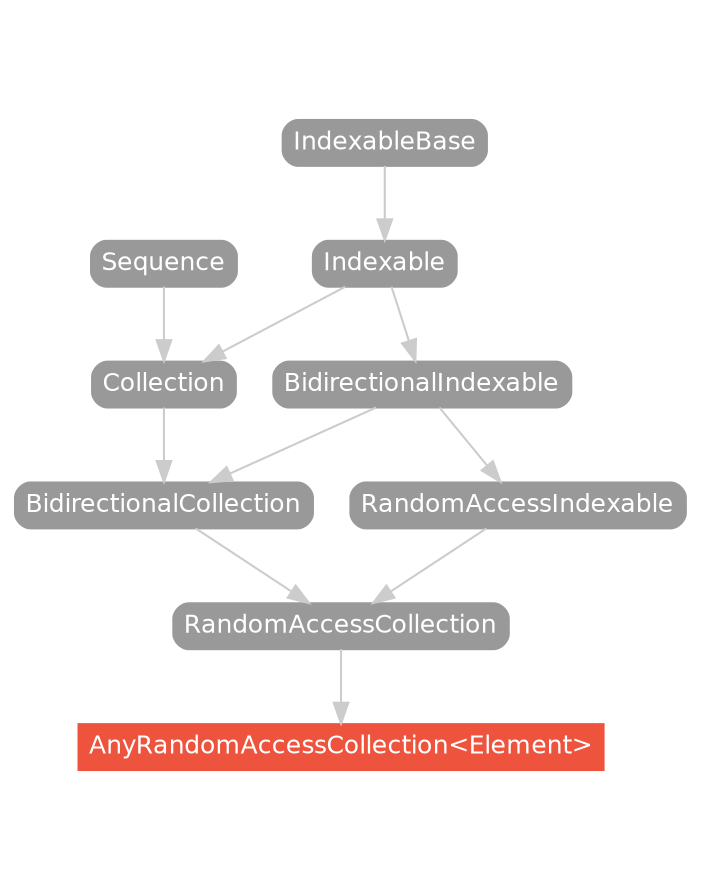 strict digraph "AnyRandomAccessCollection<Element> - Type Hierarchy - SwiftDoc.org" {
    pad="0.1,0.8"
    node [shape=box, style="filled,rounded", color="#999999", fillcolor="#999999", fontcolor=white, fontname=Helvetica, fontnames="Helvetica,sansserif", fontsize=12, margin="0.07,0.05", height="0.3"]
    edge [color="#cccccc"]
    "AnyRandomAccessCollection<Element>" [URL="/type/AnyRandomAccessCollection/", style="filled", fillcolor="#ee543d", color="#ee543d"]
    "BidirectionalCollection" [URL="/protocol/BidirectionalCollection/hierarchy/"]
    "BidirectionalIndexable" [URL="/protocol/BidirectionalIndexable/hierarchy/"]
    "Collection" [URL="/protocol/Collection/hierarchy/"]
    "Indexable" [URL="/protocol/Indexable/hierarchy/"]
    "IndexableBase" [URL="/protocol/IndexableBase/hierarchy/"]
    "RandomAccessCollection" [URL="/protocol/RandomAccessCollection/hierarchy/"]
    "RandomAccessIndexable" [URL="/protocol/RandomAccessIndexable/hierarchy/"]
    "Sequence" [URL="/protocol/Sequence/hierarchy/"]    "RandomAccessCollection" -> "AnyRandomAccessCollection<Element>"
    "RandomAccessIndexable" -> "RandomAccessCollection"
    "BidirectionalCollection" -> "RandomAccessCollection"
    "BidirectionalIndexable" -> "RandomAccessIndexable"
    "Indexable" -> "BidirectionalIndexable"
    "IndexableBase" -> "Indexable"
    "BidirectionalIndexable" -> "BidirectionalCollection"
    "Collection" -> "BidirectionalCollection"
    "Indexable" -> "BidirectionalIndexable"
    "IndexableBase" -> "Indexable"
    "Indexable" -> "Collection"
    "Sequence" -> "Collection"
    "IndexableBase" -> "Indexable"
    subgraph Types {
        rank = max; "AnyRandomAccessCollection<Element>";
    }
}